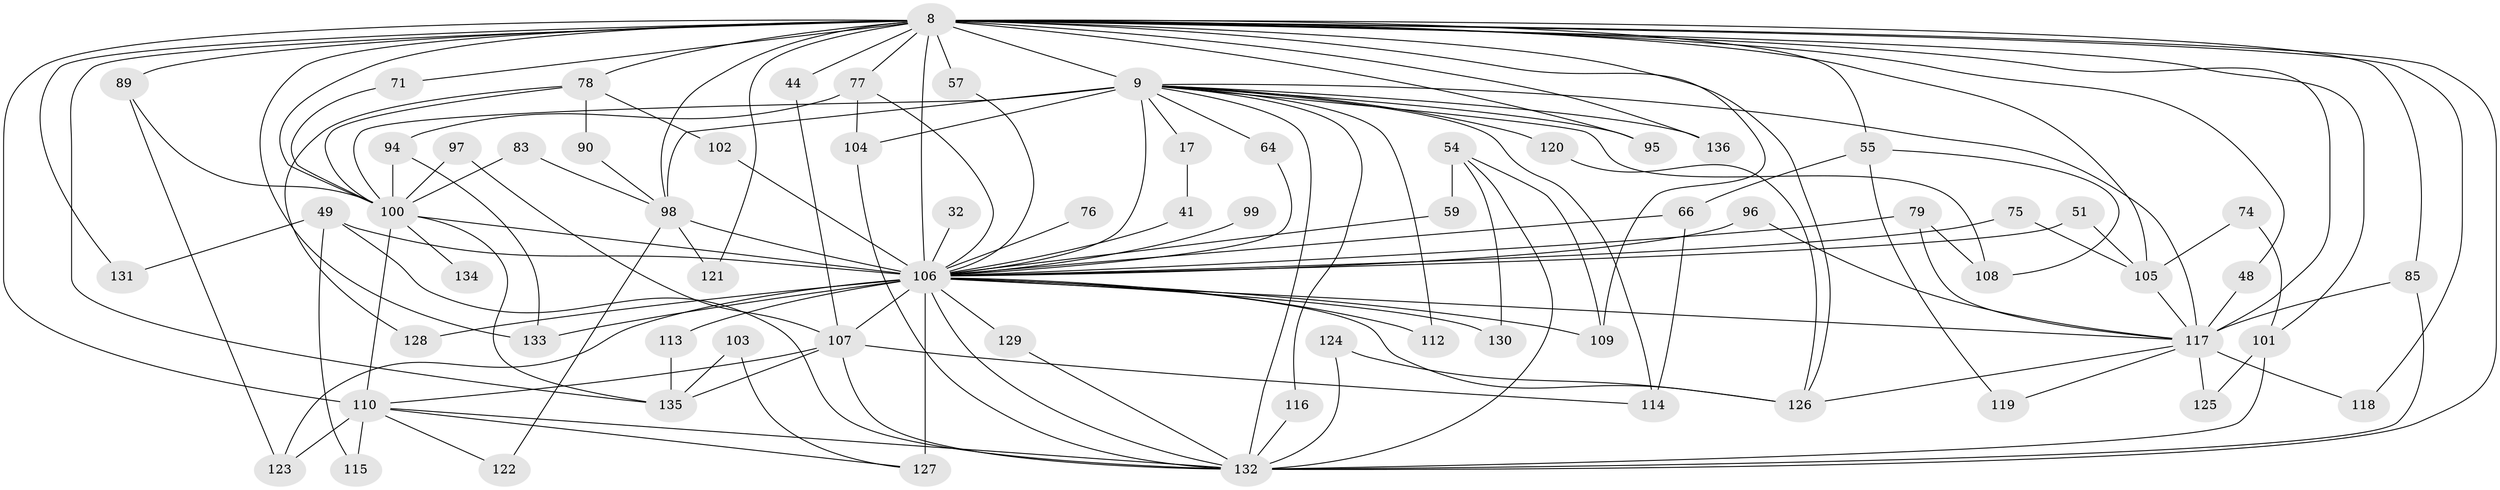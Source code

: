 // original degree distribution, {22: 0.014705882352941176, 27: 0.007352941176470588, 33: 0.007352941176470588, 19: 0.014705882352941176, 17: 0.014705882352941176, 20: 0.007352941176470588, 24: 0.007352941176470588, 12: 0.007352941176470588, 8: 0.007352941176470588, 4: 0.13970588235294118, 6: 0.022058823529411766, 2: 0.49264705882352944, 3: 0.21323529411764705, 5: 0.03676470588235294, 14: 0.007352941176470588}
// Generated by graph-tools (version 1.1) at 2025/45/03/09/25 04:45:18]
// undirected, 68 vertices, 141 edges
graph export_dot {
graph [start="1"]
  node [color=gray90,style=filled];
  8 [super="+5+6"];
  9 [super="+1"];
  17;
  32;
  41;
  44;
  48;
  49;
  51;
  54;
  55;
  57 [super="+40"];
  59;
  64;
  66 [super="+65"];
  71;
  74;
  75;
  76 [super="+21"];
  77 [super="+14"];
  78;
  79 [super="+53"];
  83;
  85 [super="+80"];
  89 [super="+43"];
  90;
  94 [super="+81"];
  95;
  96 [super="+93"];
  97;
  98 [super="+19+67+20+30"];
  99;
  100 [super="+23+36+45+61+35"];
  101 [super="+13"];
  102;
  103;
  104 [super="+62"];
  105 [super="+87+42"];
  106 [super="+25+33"];
  107 [super="+70"];
  108 [super="+68"];
  109 [super="+34"];
  110 [super="+82+56"];
  112;
  113 [super="+31"];
  114 [super="+88"];
  115;
  116;
  117 [super="+69+63"];
  118;
  119;
  120;
  121 [super="+37"];
  122;
  123 [super="+111"];
  124;
  125;
  126 [super="+92"];
  127 [super="+86+38"];
  128;
  129 [super="+84"];
  130;
  131;
  132 [super="+2+28"];
  133 [super="+91+18"];
  134;
  135 [super="+39"];
  136;
  8 -- 9 [weight=8];
  8 -- 48;
  8 -- 132 [weight=6];
  8 -- 131;
  8 -- 78;
  8 -- 95;
  8 -- 118;
  8 -- 55 [weight=2];
  8 -- 109;
  8 -- 135;
  8 -- 136;
  8 -- 71;
  8 -- 77;
  8 -- 89 [weight=2];
  8 -- 98 [weight=2];
  8 -- 101;
  8 -- 105 [weight=4];
  8 -- 106 [weight=16];
  8 -- 44;
  8 -- 110 [weight=2];
  8 -- 57 [weight=2];
  8 -- 100;
  8 -- 117;
  8 -- 85;
  8 -- 133;
  8 -- 126;
  8 -- 121;
  9 -- 17 [weight=2];
  9 -- 114;
  9 -- 116;
  9 -- 117 [weight=6];
  9 -- 120 [weight=2];
  9 -- 64;
  9 -- 136;
  9 -- 95;
  9 -- 112;
  9 -- 132 [weight=2];
  9 -- 106 [weight=6];
  9 -- 98 [weight=2];
  9 -- 100 [weight=3];
  9 -- 104;
  9 -- 108;
  17 -- 41;
  32 -- 106;
  41 -- 106;
  44 -- 107;
  48 -- 117;
  49 -- 115;
  49 -- 131;
  49 -- 132;
  49 -- 106;
  51 -- 106;
  51 -- 105;
  54 -- 59;
  54 -- 130;
  54 -- 109;
  54 -- 132;
  55 -- 66 [weight=2];
  55 -- 119;
  55 -- 108;
  57 -- 106;
  59 -- 106;
  64 -- 106;
  66 -- 106;
  66 -- 114;
  71 -- 100;
  74 -- 101;
  74 -- 105;
  75 -- 106;
  75 -- 105;
  76 -- 106 [weight=3];
  77 -- 104;
  77 -- 106 [weight=2];
  77 -- 94;
  78 -- 90;
  78 -- 102;
  78 -- 128;
  78 -- 100;
  79 -- 106 [weight=2];
  79 -- 108;
  79 -- 117;
  83 -- 98;
  83 -- 100;
  85 -- 132;
  85 -- 117;
  89 -- 123;
  89 -- 100;
  90 -- 98;
  94 -- 100;
  94 -- 133;
  96 -- 106;
  96 -- 117 [weight=2];
  97 -- 107;
  97 -- 100;
  98 -- 106 [weight=3];
  98 -- 122;
  98 -- 121;
  99 -- 106 [weight=2];
  100 -- 106 [weight=5];
  100 -- 134 [weight=2];
  100 -- 135;
  100 -- 110 [weight=3];
  101 -- 125;
  101 -- 132 [weight=2];
  102 -- 106;
  103 -- 135;
  103 -- 127;
  104 -- 132;
  105 -- 117;
  106 -- 128;
  106 -- 129 [weight=2];
  106 -- 132 [weight=3];
  106 -- 107;
  106 -- 109 [weight=2];
  106 -- 112;
  106 -- 130;
  106 -- 133 [weight=3];
  106 -- 117;
  106 -- 127 [weight=3];
  106 -- 126;
  106 -- 123;
  106 -- 113;
  107 -- 132 [weight=3];
  107 -- 135;
  107 -- 110;
  107 -- 114;
  110 -- 132 [weight=2];
  110 -- 115;
  110 -- 122;
  110 -- 127;
  110 -- 123;
  113 -- 135;
  116 -- 132;
  117 -- 118;
  117 -- 119;
  117 -- 125;
  117 -- 126;
  120 -- 126;
  124 -- 132;
  124 -- 126;
  129 -- 132;
}
